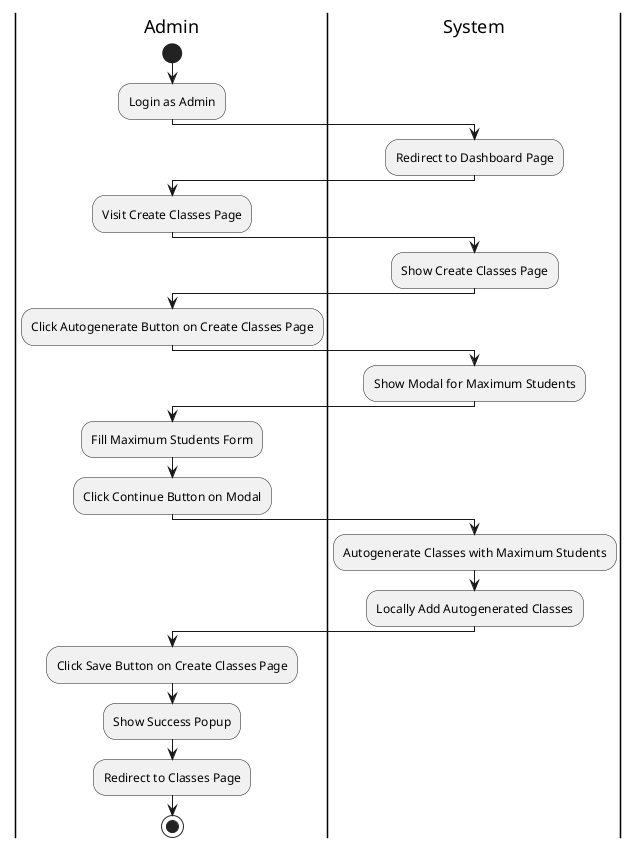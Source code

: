 @startuml Autogenerate Class
|Admin|
start
:Login as Admin;
|System|
:Redirect to Dashboard Page;
|Admin|
:Visit Create Classes Page;
|System|
:Show Create Classes Page;
|Admin|
:Click Autogenerate Button on Create Classes Page;
|System|
:Show Modal for Maximum Students;
|Admin|
:Fill Maximum Students Form;
:Click Continue Button on Modal;
|System|
:Autogenerate Classes with Maximum Students;
:Locally Add Autogenerated Classes;
|Admin|
:Click Save Button on Create Classes Page;
:Show Success Popup;
:Redirect to Classes Page;
stop
@enduml
